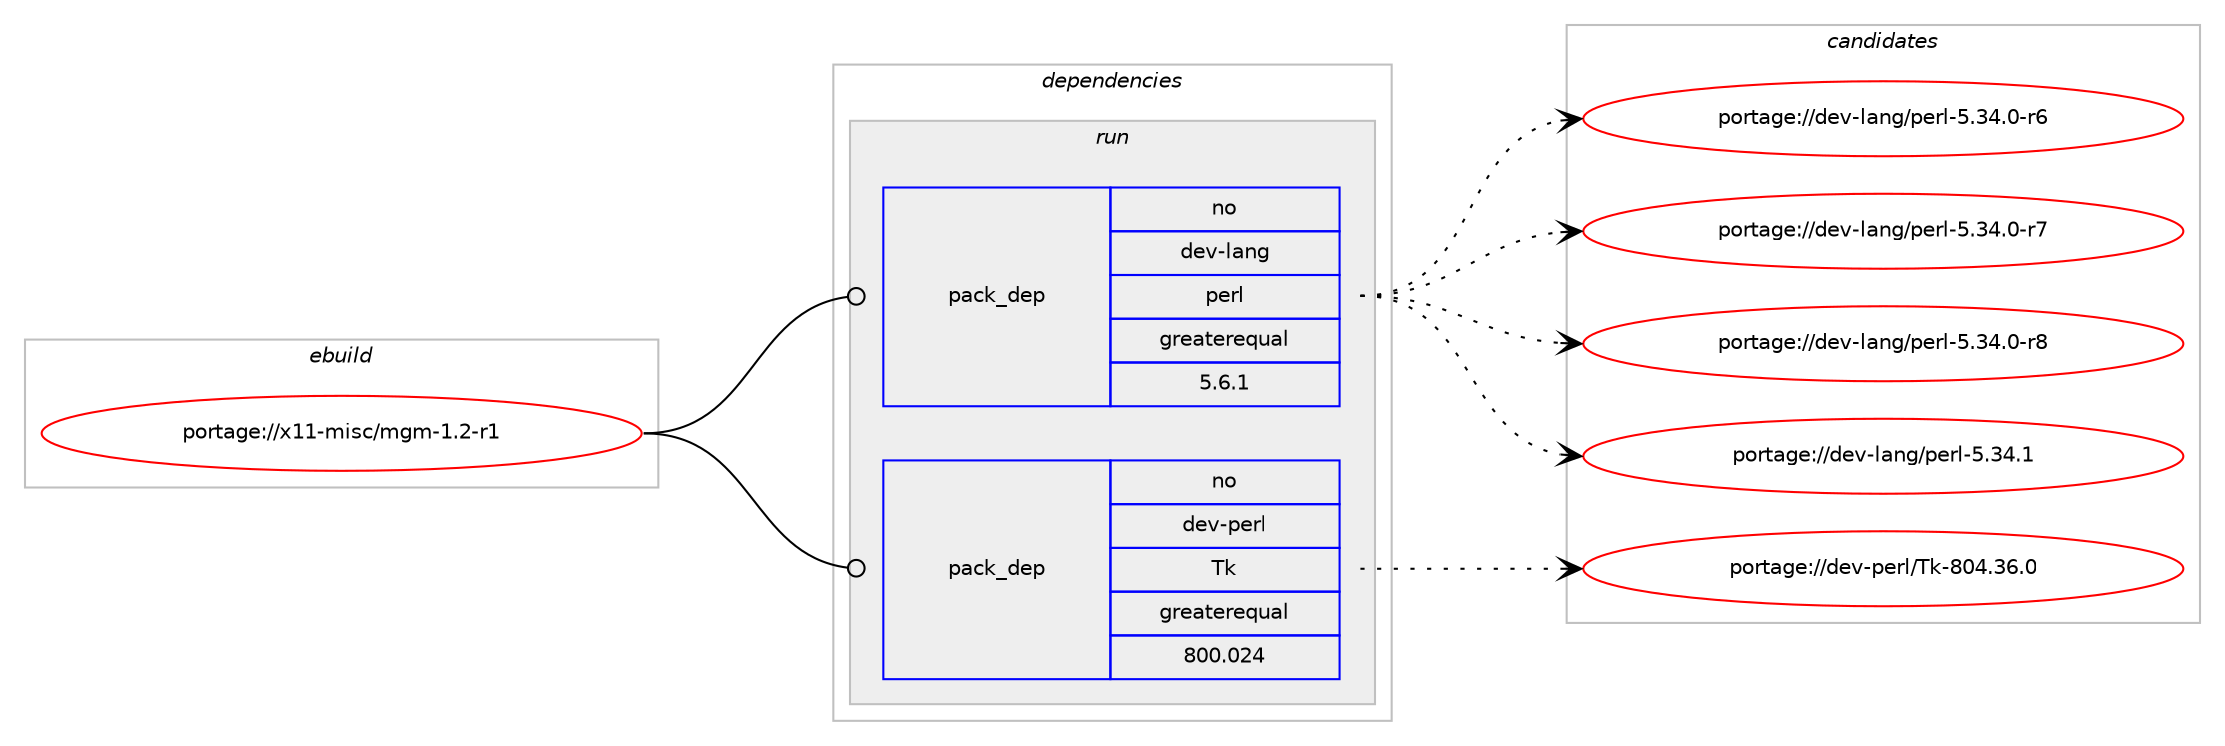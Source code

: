 digraph prolog {

# *************
# Graph options
# *************

newrank=true;
concentrate=true;
compound=true;
graph [rankdir=LR,fontname=Helvetica,fontsize=10,ranksep=1.5];#, ranksep=2.5, nodesep=0.2];
edge  [arrowhead=vee];
node  [fontname=Helvetica,fontsize=10];

# **********
# The ebuild
# **********

subgraph cluster_leftcol {
color=gray;
rank=same;
label=<<i>ebuild</i>>;
id [label="portage://x11-misc/mgm-1.2-r1", color=red, width=4, href="../x11-misc/mgm-1.2-r1.svg"];
}

# ****************
# The dependencies
# ****************

subgraph cluster_midcol {
color=gray;
label=<<i>dependencies</i>>;
subgraph cluster_compile {
fillcolor="#eeeeee";
style=filled;
label=<<i>compile</i>>;
}
subgraph cluster_compileandrun {
fillcolor="#eeeeee";
style=filled;
label=<<i>compile and run</i>>;
}
subgraph cluster_run {
fillcolor="#eeeeee";
style=filled;
label=<<i>run</i>>;
subgraph pack116 {
dependency269 [label=<<TABLE BORDER="0" CELLBORDER="1" CELLSPACING="0" CELLPADDING="4" WIDTH="220"><TR><TD ROWSPAN="6" CELLPADDING="30">pack_dep</TD></TR><TR><TD WIDTH="110">no</TD></TR><TR><TD>dev-lang</TD></TR><TR><TD>perl</TD></TR><TR><TD>greaterequal</TD></TR><TR><TD>5.6.1</TD></TR></TABLE>>, shape=none, color=blue];
}
id:e -> dependency269:w [weight=20,style="solid",arrowhead="odot"];
subgraph pack117 {
dependency270 [label=<<TABLE BORDER="0" CELLBORDER="1" CELLSPACING="0" CELLPADDING="4" WIDTH="220"><TR><TD ROWSPAN="6" CELLPADDING="30">pack_dep</TD></TR><TR><TD WIDTH="110">no</TD></TR><TR><TD>dev-perl</TD></TR><TR><TD>Tk</TD></TR><TR><TD>greaterequal</TD></TR><TR><TD>800.024</TD></TR></TABLE>>, shape=none, color=blue];
}
id:e -> dependency270:w [weight=20,style="solid",arrowhead="odot"];
}
}

# **************
# The candidates
# **************

subgraph cluster_choices {
rank=same;
color=gray;
label=<<i>candidates</i>>;

subgraph choice116 {
color=black;
nodesep=1;
choice100101118451089711010347112101114108455346515246484511454 [label="portage://dev-lang/perl-5.34.0-r6", color=red, width=4,href="../dev-lang/perl-5.34.0-r6.svg"];
choice100101118451089711010347112101114108455346515246484511455 [label="portage://dev-lang/perl-5.34.0-r7", color=red, width=4,href="../dev-lang/perl-5.34.0-r7.svg"];
choice100101118451089711010347112101114108455346515246484511456 [label="portage://dev-lang/perl-5.34.0-r8", color=red, width=4,href="../dev-lang/perl-5.34.0-r8.svg"];
choice10010111845108971101034711210111410845534651524649 [label="portage://dev-lang/perl-5.34.1", color=red, width=4,href="../dev-lang/perl-5.34.1.svg"];
dependency269:e -> choice100101118451089711010347112101114108455346515246484511454:w [style=dotted,weight="100"];
dependency269:e -> choice100101118451089711010347112101114108455346515246484511455:w [style=dotted,weight="100"];
dependency269:e -> choice100101118451089711010347112101114108455346515246484511456:w [style=dotted,weight="100"];
dependency269:e -> choice10010111845108971101034711210111410845534651524649:w [style=dotted,weight="100"];
}
subgraph choice117 {
color=black;
nodesep=1;
choice100101118451121011141084784107455648524651544648 [label="portage://dev-perl/Tk-804.36.0", color=red, width=4,href="../dev-perl/Tk-804.36.0.svg"];
dependency270:e -> choice100101118451121011141084784107455648524651544648:w [style=dotted,weight="100"];
}
}

}
